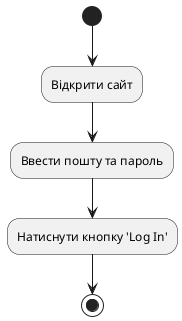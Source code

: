 @startuml A1
(*) --> "Відкрити сайт"
--> "Ввести пошту та пароль"
--> "Натиснути кнопку 'Log In'"
--> (*)

@enduml